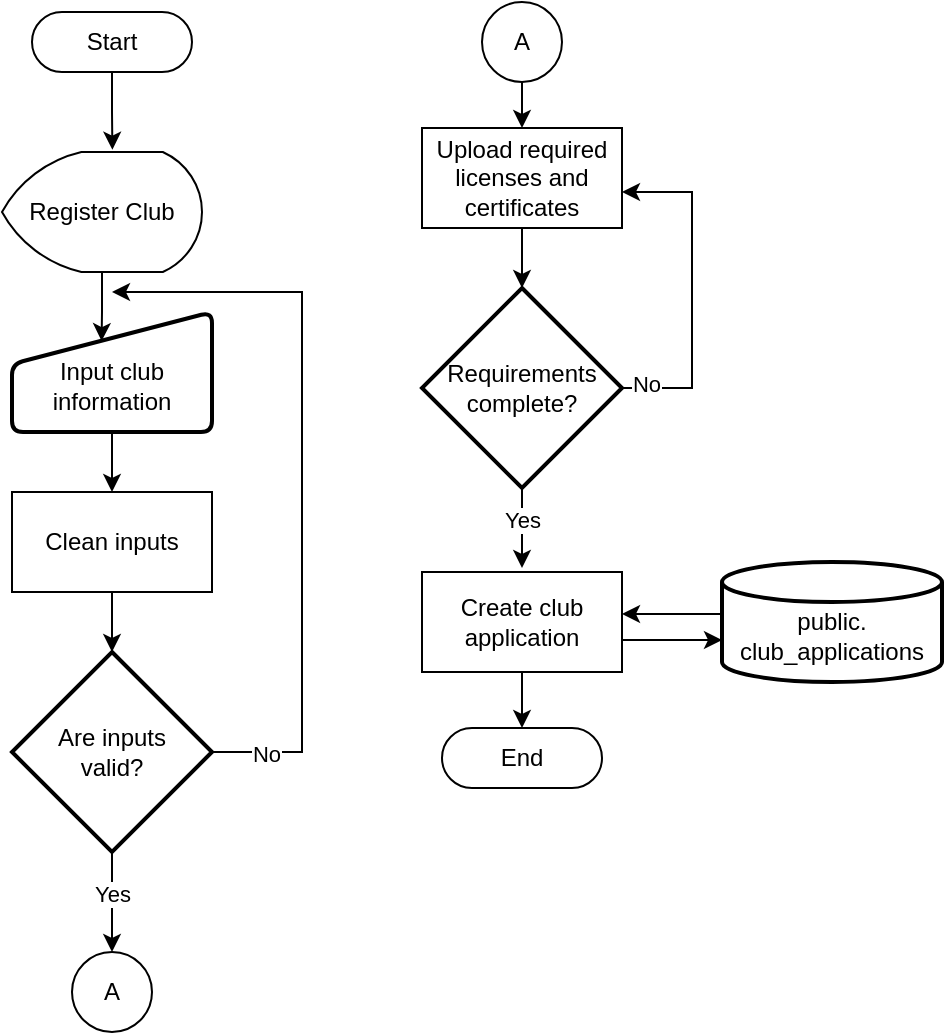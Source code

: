 <mxfile version="27.0.5">
  <diagram name="Page-1" id="npZuc4QsfKlrFjSn7fny">
    <mxGraphModel dx="2066" dy="814" grid="1" gridSize="10" guides="1" tooltips="1" connect="1" arrows="1" fold="1" page="1" pageScale="1" pageWidth="850" pageHeight="1100" math="0" shadow="0">
      <root>
        <mxCell id="0" />
        <mxCell id="1" parent="0" />
        <mxCell id="yF-gmCrlNVS27NxnXkRu-1" value="Start" style="html=1;dashed=0;whiteSpace=wrap;shape=mxgraph.dfd.start" parent="1" vertex="1">
          <mxGeometry x="-555" y="190" width="80" height="30" as="geometry" />
        </mxCell>
        <mxCell id="yF-gmCrlNVS27NxnXkRu-2" value="&lt;div&gt;&lt;br&gt;&lt;/div&gt;Input club information" style="html=1;strokeWidth=2;shape=manualInput;whiteSpace=wrap;rounded=1;size=26;arcSize=11;" parent="1" vertex="1">
          <mxGeometry x="-565" y="340" width="100" height="60" as="geometry" />
        </mxCell>
        <mxCell id="yF-gmCrlNVS27NxnXkRu-3" value="Register Club" style="strokeWidth=1;html=1;shape=mxgraph.flowchart.display;whiteSpace=wrap;" parent="1" vertex="1">
          <mxGeometry x="-570" y="260" width="100" height="60" as="geometry" />
        </mxCell>
        <mxCell id="yF-gmCrlNVS27NxnXkRu-4" style="edgeStyle=orthogonalEdgeStyle;rounded=0;orthogonalLoop=1;jettySize=auto;html=1;entryX=0.552;entryY=-0.019;entryDx=0;entryDy=0;entryPerimeter=0;" parent="1" source="yF-gmCrlNVS27NxnXkRu-1" target="yF-gmCrlNVS27NxnXkRu-3" edge="1">
          <mxGeometry relative="1" as="geometry" />
        </mxCell>
        <mxCell id="yF-gmCrlNVS27NxnXkRu-5" style="edgeStyle=orthogonalEdgeStyle;rounded=0;orthogonalLoop=1;jettySize=auto;html=1;entryX=0.448;entryY=0.242;entryDx=0;entryDy=0;entryPerimeter=0;" parent="1" source="yF-gmCrlNVS27NxnXkRu-3" target="yF-gmCrlNVS27NxnXkRu-2" edge="1">
          <mxGeometry relative="1" as="geometry" />
        </mxCell>
        <mxCell id="yF-gmCrlNVS27NxnXkRu-6" style="edgeStyle=orthogonalEdgeStyle;rounded=0;orthogonalLoop=1;jettySize=auto;html=1;entryX=0.5;entryY=0;entryDx=0;entryDy=0;entryPerimeter=0;" parent="1" source="yF-gmCrlNVS27NxnXkRu-2" edge="1">
          <mxGeometry relative="1" as="geometry">
            <mxPoint x="-515" y="430" as="targetPoint" />
          </mxGeometry>
        </mxCell>
        <mxCell id="yF-gmCrlNVS27NxnXkRu-7" value="Clean inputs" style="html=1;dashed=0;whiteSpace=wrap;" parent="1" vertex="1">
          <mxGeometry x="-565" y="430" width="100" height="50" as="geometry" />
        </mxCell>
        <mxCell id="yF-gmCrlNVS27NxnXkRu-8" style="edgeStyle=orthogonalEdgeStyle;rounded=0;orthogonalLoop=1;jettySize=auto;html=1;" parent="1" source="yF-gmCrlNVS27NxnXkRu-12" edge="1">
          <mxGeometry relative="1" as="geometry">
            <mxPoint x="-515" y="330" as="targetPoint" />
            <Array as="points">
              <mxPoint x="-420" y="560" />
              <mxPoint x="-420" y="330" />
            </Array>
          </mxGeometry>
        </mxCell>
        <mxCell id="yF-gmCrlNVS27NxnXkRu-9" value="No" style="edgeLabel;html=1;align=center;verticalAlign=middle;resizable=0;points=[];" parent="yF-gmCrlNVS27NxnXkRu-8" vertex="1" connectable="0">
          <mxGeometry x="-0.855" y="-1" relative="1" as="geometry">
            <mxPoint as="offset" />
          </mxGeometry>
        </mxCell>
        <mxCell id="yF-gmCrlNVS27NxnXkRu-10" style="edgeStyle=orthogonalEdgeStyle;rounded=0;orthogonalLoop=1;jettySize=auto;html=1;entryX=0.5;entryY=0;entryDx=0;entryDy=0;entryPerimeter=0;" parent="1" source="yF-gmCrlNVS27NxnXkRu-12" target="yF-gmCrlNVS27NxnXkRu-28" edge="1">
          <mxGeometry relative="1" as="geometry">
            <mxPoint x="-515" y="640" as="targetPoint" />
          </mxGeometry>
        </mxCell>
        <mxCell id="yF-gmCrlNVS27NxnXkRu-11" value="Yes" style="edgeLabel;html=1;align=center;verticalAlign=middle;resizable=0;points=[];" parent="yF-gmCrlNVS27NxnXkRu-10" vertex="1" connectable="0">
          <mxGeometry x="-0.179" relative="1" as="geometry">
            <mxPoint as="offset" />
          </mxGeometry>
        </mxCell>
        <mxCell id="yF-gmCrlNVS27NxnXkRu-12" value="Are inputs&lt;div&gt;valid?&lt;/div&gt;" style="strokeWidth=2;html=1;shape=mxgraph.flowchart.decision;whiteSpace=wrap;" parent="1" vertex="1">
          <mxGeometry x="-565" y="510" width="100" height="100" as="geometry" />
        </mxCell>
        <mxCell id="yF-gmCrlNVS27NxnXkRu-13" style="edgeStyle=orthogonalEdgeStyle;rounded=0;orthogonalLoop=1;jettySize=auto;html=1;entryX=0.5;entryY=0;entryDx=0;entryDy=0;entryPerimeter=0;" parent="1" source="yF-gmCrlNVS27NxnXkRu-7" target="yF-gmCrlNVS27NxnXkRu-12" edge="1">
          <mxGeometry relative="1" as="geometry" />
        </mxCell>
        <mxCell id="yF-gmCrlNVS27NxnXkRu-15" value="Upload required licenses and certificates" style="html=1;dashed=0;whiteSpace=wrap;" parent="1" vertex="1">
          <mxGeometry x="-360" y="248" width="100" height="50" as="geometry" />
        </mxCell>
        <mxCell id="yF-gmCrlNVS27NxnXkRu-18" style="edgeStyle=orthogonalEdgeStyle;rounded=0;orthogonalLoop=1;jettySize=auto;html=1;entryX=0.5;entryY=0;entryDx=0;entryDy=0;" parent="1" source="yF-gmCrlNVS27NxnXkRu-20" edge="1">
          <mxGeometry relative="1" as="geometry">
            <mxPoint x="-310" y="468" as="targetPoint" />
          </mxGeometry>
        </mxCell>
        <mxCell id="yF-gmCrlNVS27NxnXkRu-19" value="Yes" style="edgeLabel;html=1;align=center;verticalAlign=middle;resizable=0;points=[];" parent="yF-gmCrlNVS27NxnXkRu-18" vertex="1" connectable="0">
          <mxGeometry x="-0.218" relative="1" as="geometry">
            <mxPoint as="offset" />
          </mxGeometry>
        </mxCell>
        <mxCell id="yF-gmCrlNVS27NxnXkRu-20" value="Requirements complete?" style="strokeWidth=2;html=1;shape=mxgraph.flowchart.decision;whiteSpace=wrap;" parent="1" vertex="1">
          <mxGeometry x="-360" y="328" width="100" height="100" as="geometry" />
        </mxCell>
        <mxCell id="yF-gmCrlNVS27NxnXkRu-21" style="edgeStyle=orthogonalEdgeStyle;rounded=0;orthogonalLoop=1;jettySize=auto;html=1;entryX=0.5;entryY=0;entryDx=0;entryDy=0;entryPerimeter=0;" parent="1" source="yF-gmCrlNVS27NxnXkRu-15" target="yF-gmCrlNVS27NxnXkRu-20" edge="1">
          <mxGeometry relative="1" as="geometry" />
        </mxCell>
        <mxCell id="yF-gmCrlNVS27NxnXkRu-24" value="End" style="html=1;dashed=0;whiteSpace=wrap;shape=mxgraph.dfd.start" parent="1" vertex="1">
          <mxGeometry x="-350" y="548" width="80" height="30" as="geometry" />
        </mxCell>
        <mxCell id="yF-gmCrlNVS27NxnXkRu-25" style="edgeStyle=orthogonalEdgeStyle;rounded=0;orthogonalLoop=1;jettySize=auto;html=1;entryX=0.5;entryY=0.5;entryDx=0;entryDy=-15;entryPerimeter=0;" parent="1" target="yF-gmCrlNVS27NxnXkRu-24" edge="1">
          <mxGeometry relative="1" as="geometry">
            <mxPoint x="-310" y="518" as="sourcePoint" />
          </mxGeometry>
        </mxCell>
        <mxCell id="yF-gmCrlNVS27NxnXkRu-26" style="edgeStyle=orthogonalEdgeStyle;rounded=0;orthogonalLoop=1;jettySize=auto;html=1;entryX=1;entryY=0.64;entryDx=0;entryDy=0;entryPerimeter=0;" parent="1" source="yF-gmCrlNVS27NxnXkRu-20" target="yF-gmCrlNVS27NxnXkRu-15" edge="1">
          <mxGeometry relative="1" as="geometry">
            <Array as="points">
              <mxPoint x="-225" y="378" />
              <mxPoint x="-225" y="280" />
            </Array>
            <mxPoint x="-250" y="280" as="targetPoint" />
          </mxGeometry>
        </mxCell>
        <mxCell id="yF-gmCrlNVS27NxnXkRu-27" value="No" style="edgeLabel;html=1;align=center;verticalAlign=middle;resizable=0;points=[];" parent="yF-gmCrlNVS27NxnXkRu-26" vertex="1" connectable="0">
          <mxGeometry x="-0.856" y="2" relative="1" as="geometry">
            <mxPoint as="offset" />
          </mxGeometry>
        </mxCell>
        <mxCell id="yF-gmCrlNVS27NxnXkRu-28" value="" style="verticalLabelPosition=bottom;verticalAlign=top;html=1;shape=mxgraph.flowchart.on-page_reference;" parent="1" vertex="1">
          <mxGeometry x="-535" y="660" width="40" height="40" as="geometry" />
        </mxCell>
        <mxCell id="yF-gmCrlNVS27NxnXkRu-29" value="A" style="text;html=1;align=center;verticalAlign=middle;whiteSpace=wrap;rounded=0;" parent="1" vertex="1">
          <mxGeometry x="-530" y="667.5" width="30" height="25" as="geometry" />
        </mxCell>
        <mxCell id="yF-gmCrlNVS27NxnXkRu-30" style="edgeStyle=orthogonalEdgeStyle;rounded=0;orthogonalLoop=1;jettySize=auto;html=1;" parent="1" source="yF-gmCrlNVS27NxnXkRu-31" target="yF-gmCrlNVS27NxnXkRu-15" edge="1">
          <mxGeometry relative="1" as="geometry" />
        </mxCell>
        <mxCell id="yF-gmCrlNVS27NxnXkRu-31" value="" style="verticalLabelPosition=bottom;verticalAlign=top;html=1;shape=mxgraph.flowchart.on-page_reference;" parent="1" vertex="1">
          <mxGeometry x="-330" y="185" width="40" height="40" as="geometry" />
        </mxCell>
        <mxCell id="yF-gmCrlNVS27NxnXkRu-32" value="A" style="text;html=1;align=center;verticalAlign=middle;whiteSpace=wrap;rounded=0;" parent="1" vertex="1">
          <mxGeometry x="-325" y="192.5" width="30" height="25" as="geometry" />
        </mxCell>
        <mxCell id="yF-gmCrlNVS27NxnXkRu-33" value="Create club application" style="html=1;dashed=0;whiteSpace=wrap;" parent="1" vertex="1">
          <mxGeometry x="-360" y="470" width="100" height="50" as="geometry" />
        </mxCell>
        <mxCell id="yF-gmCrlNVS27NxnXkRu-36" style="edgeStyle=orthogonalEdgeStyle;rounded=0;orthogonalLoop=1;jettySize=auto;html=1;entryX=1;entryY=0.5;entryDx=0;entryDy=0;" parent="1" edge="1">
          <mxGeometry relative="1" as="geometry">
            <mxPoint x="-210" y="491" as="sourcePoint" />
            <mxPoint x="-260.0" y="491" as="targetPoint" />
          </mxGeometry>
        </mxCell>
        <mxCell id="yF-gmCrlNVS27NxnXkRu-34" value="&lt;div&gt;&lt;br&gt;&lt;/div&gt;&lt;div&gt;public.&lt;/div&gt;&lt;div&gt;club_applications&lt;/div&gt;" style="strokeWidth=2;html=1;shape=mxgraph.flowchart.database;whiteSpace=wrap;" parent="1" vertex="1">
          <mxGeometry x="-210" y="465" width="110" height="60" as="geometry" />
        </mxCell>
        <mxCell id="yF-gmCrlNVS27NxnXkRu-37" style="edgeStyle=orthogonalEdgeStyle;rounded=0;orthogonalLoop=1;jettySize=auto;html=1;entryX=0;entryY=0.5;entryDx=0;entryDy=0;entryPerimeter=0;" parent="1" edge="1">
          <mxGeometry relative="1" as="geometry">
            <mxPoint x="-260.0" y="504" as="sourcePoint" />
            <mxPoint x="-210" y="504" as="targetPoint" />
          </mxGeometry>
        </mxCell>
      </root>
    </mxGraphModel>
  </diagram>
</mxfile>
